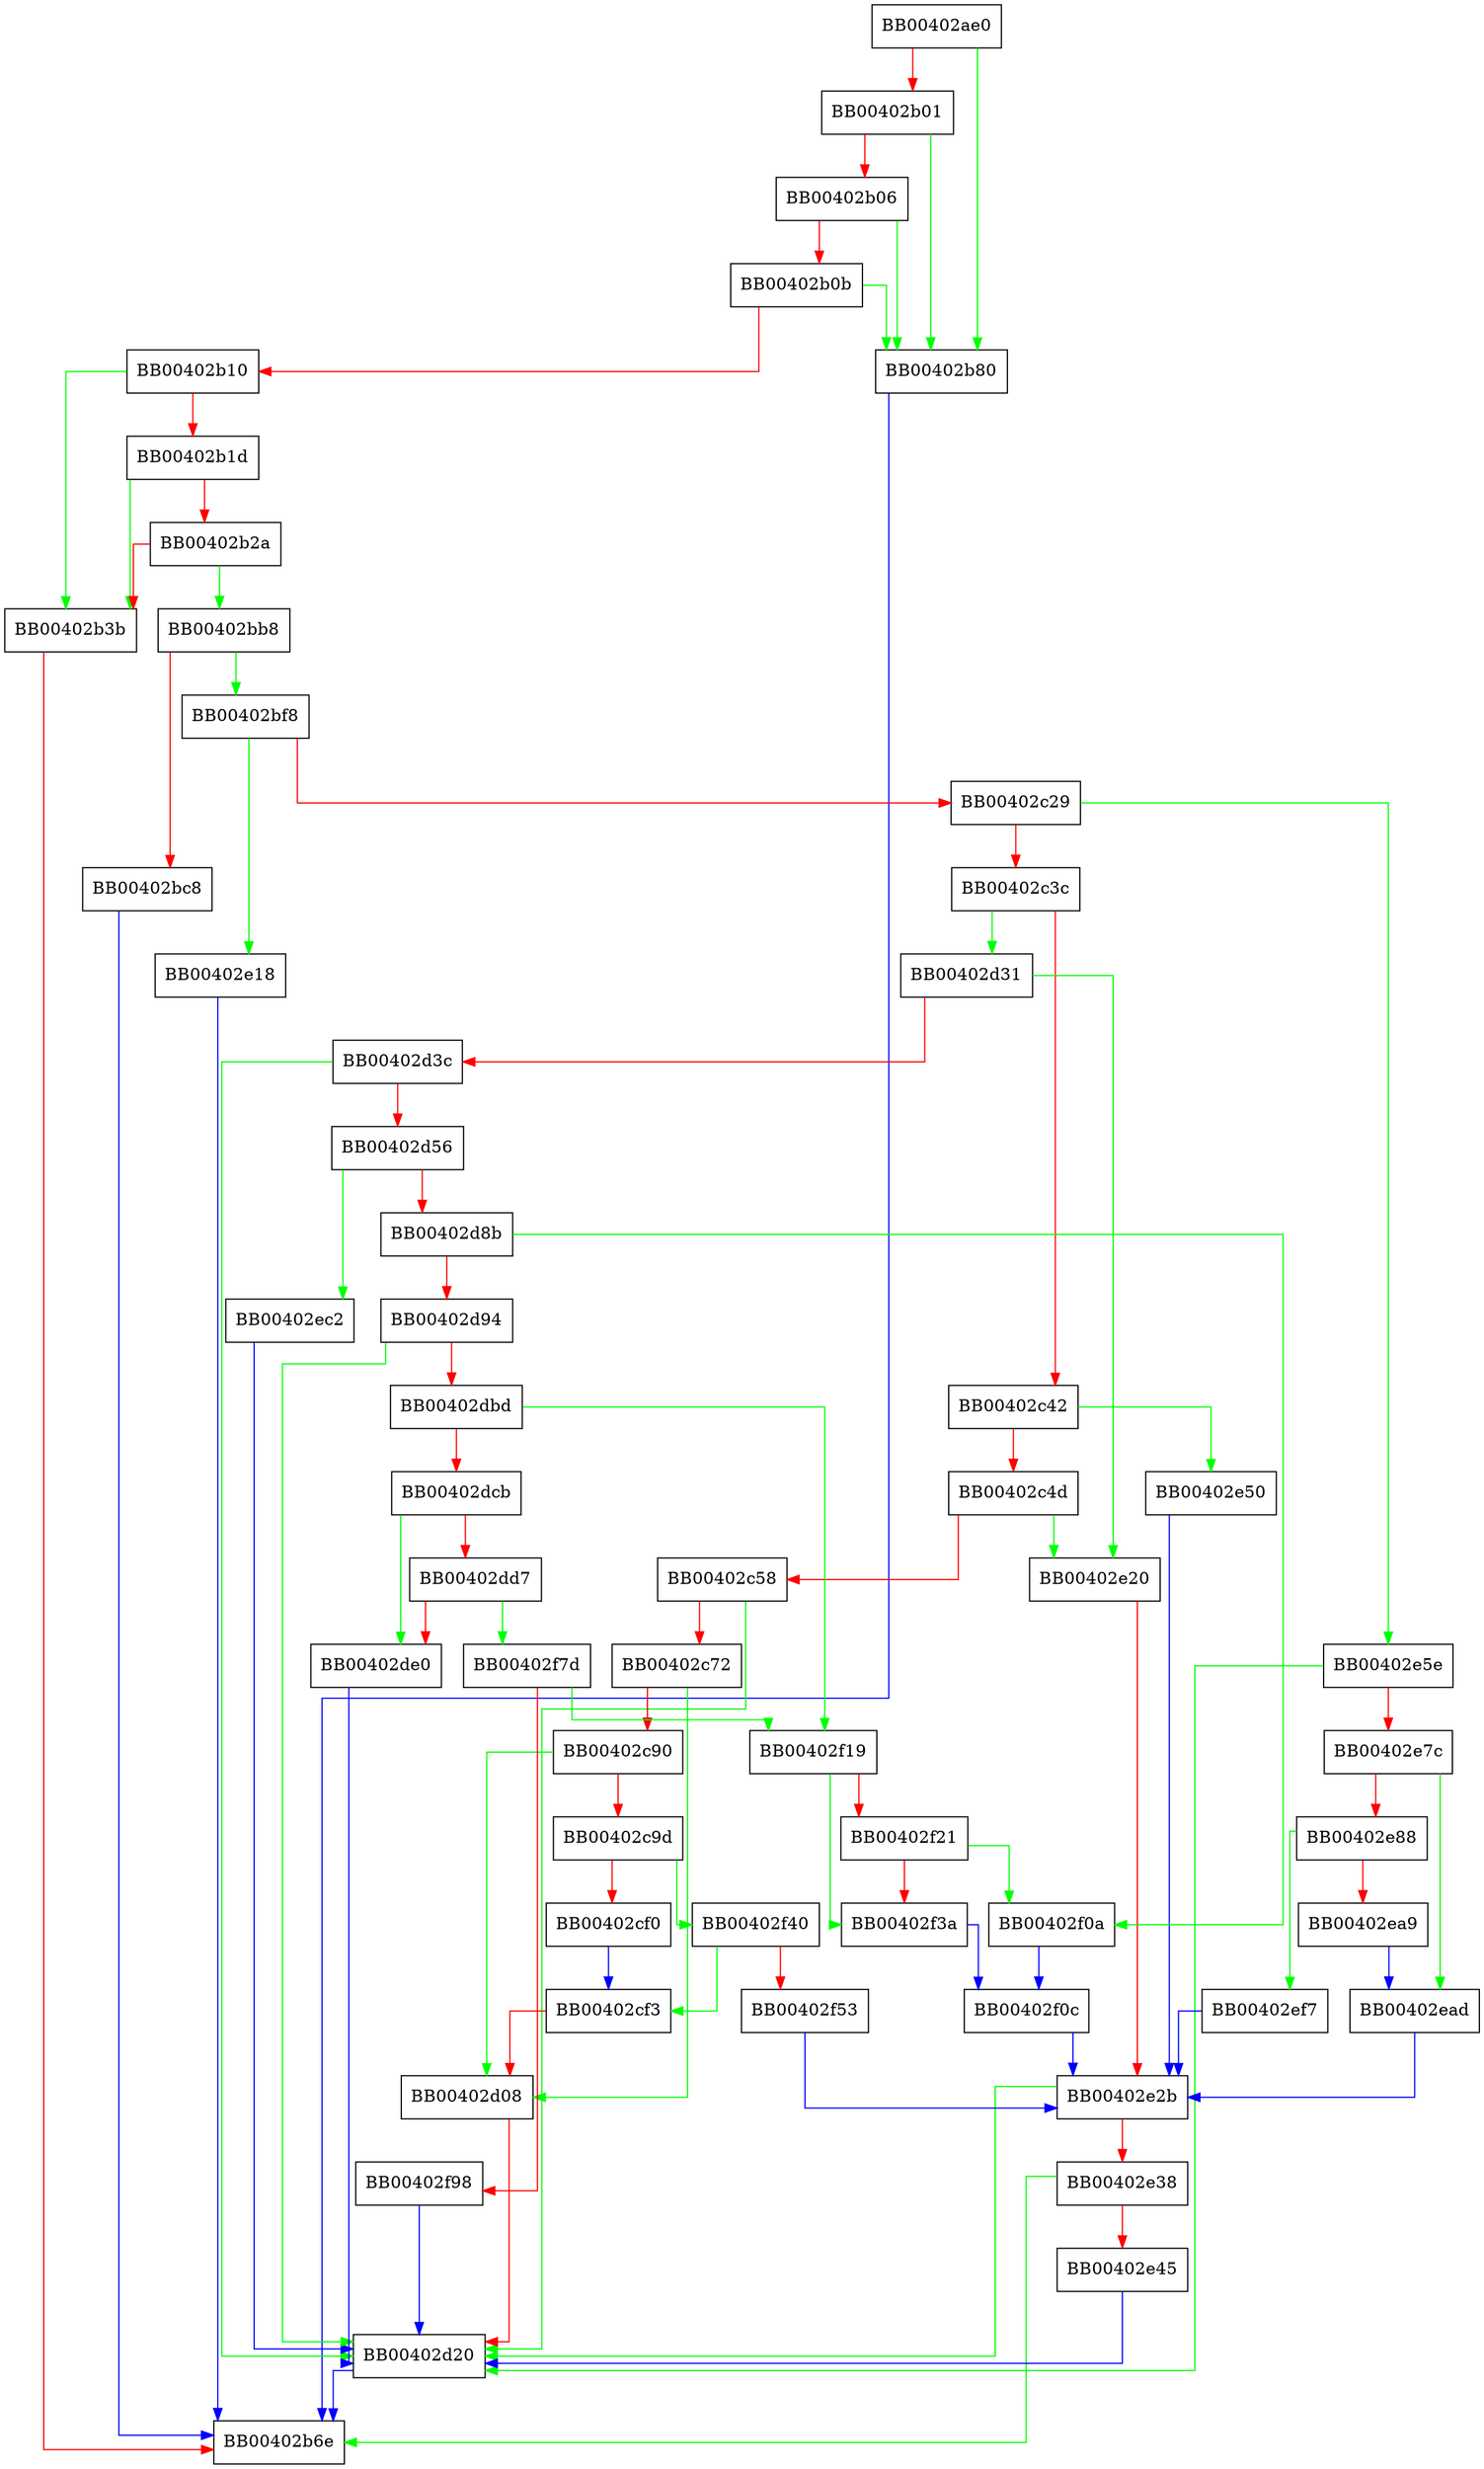 digraph process_genm {
  node [shape="box"];
  graph [splines=ortho];
  BB00402ae0 -> BB00402b80 [color="green"];
  BB00402ae0 -> BB00402b01 [color="red"];
  BB00402b01 -> BB00402b80 [color="green"];
  BB00402b01 -> BB00402b06 [color="red"];
  BB00402b06 -> BB00402b80 [color="green"];
  BB00402b06 -> BB00402b0b [color="red"];
  BB00402b0b -> BB00402b80 [color="green"];
  BB00402b0b -> BB00402b10 [color="red"];
  BB00402b10 -> BB00402b3b [color="green"];
  BB00402b10 -> BB00402b1d [color="red"];
  BB00402b1d -> BB00402b3b [color="green"];
  BB00402b1d -> BB00402b2a [color="red"];
  BB00402b2a -> BB00402bb8 [color="green"];
  BB00402b2a -> BB00402b3b [color="red"];
  BB00402b3b -> BB00402b6e [color="red"];
  BB00402b80 -> BB00402b6e [color="blue"];
  BB00402bb8 -> BB00402bf8 [color="green"];
  BB00402bb8 -> BB00402bc8 [color="red"];
  BB00402bc8 -> BB00402b6e [color="blue"];
  BB00402bf8 -> BB00402e18 [color="green"];
  BB00402bf8 -> BB00402c29 [color="red"];
  BB00402c29 -> BB00402e5e [color="green"];
  BB00402c29 -> BB00402c3c [color="red"];
  BB00402c3c -> BB00402d31 [color="green"];
  BB00402c3c -> BB00402c42 [color="red"];
  BB00402c42 -> BB00402e50 [color="green"];
  BB00402c42 -> BB00402c4d [color="red"];
  BB00402c4d -> BB00402e20 [color="green"];
  BB00402c4d -> BB00402c58 [color="red"];
  BB00402c58 -> BB00402d20 [color="green"];
  BB00402c58 -> BB00402c72 [color="red"];
  BB00402c72 -> BB00402d08 [color="green"];
  BB00402c72 -> BB00402c90 [color="red"];
  BB00402c90 -> BB00402d08 [color="green"];
  BB00402c90 -> BB00402c9d [color="red"];
  BB00402c9d -> BB00402f40 [color="green"];
  BB00402c9d -> BB00402cf0 [color="red"];
  BB00402cf0 -> BB00402cf3 [color="blue"];
  BB00402cf3 -> BB00402d08 [color="red"];
  BB00402d08 -> BB00402d20 [color="red"];
  BB00402d20 -> BB00402b6e [color="blue"];
  BB00402d31 -> BB00402e20 [color="green"];
  BB00402d31 -> BB00402d3c [color="red"];
  BB00402d3c -> BB00402d20 [color="green"];
  BB00402d3c -> BB00402d56 [color="red"];
  BB00402d56 -> BB00402ec2 [color="green"];
  BB00402d56 -> BB00402d8b [color="red"];
  BB00402d8b -> BB00402f0a [color="green"];
  BB00402d8b -> BB00402d94 [color="red"];
  BB00402d94 -> BB00402d20 [color="green"];
  BB00402d94 -> BB00402dbd [color="red"];
  BB00402dbd -> BB00402f19 [color="green"];
  BB00402dbd -> BB00402dcb [color="red"];
  BB00402dcb -> BB00402de0 [color="green"];
  BB00402dcb -> BB00402dd7 [color="red"];
  BB00402dd7 -> BB00402f7d [color="green"];
  BB00402dd7 -> BB00402de0 [color="red"];
  BB00402de0 -> BB00402d20 [color="blue"];
  BB00402e18 -> BB00402b6e [color="blue"];
  BB00402e20 -> BB00402e2b [color="red"];
  BB00402e2b -> BB00402d20 [color="green"];
  BB00402e2b -> BB00402e38 [color="red"];
  BB00402e38 -> BB00402b6e [color="green"];
  BB00402e38 -> BB00402e45 [color="red"];
  BB00402e45 -> BB00402d20 [color="blue"];
  BB00402e50 -> BB00402e2b [color="blue"];
  BB00402e5e -> BB00402d20 [color="green"];
  BB00402e5e -> BB00402e7c [color="red"];
  BB00402e7c -> BB00402ead [color="green"];
  BB00402e7c -> BB00402e88 [color="red"];
  BB00402e88 -> BB00402ef7 [color="green"];
  BB00402e88 -> BB00402ea9 [color="red"];
  BB00402ea9 -> BB00402ead [color="blue"];
  BB00402ead -> BB00402e2b [color="blue"];
  BB00402ec2 -> BB00402d20 [color="blue"];
  BB00402ef7 -> BB00402e2b [color="blue"];
  BB00402f0a -> BB00402f0c [color="blue"];
  BB00402f0c -> BB00402e2b [color="blue"];
  BB00402f19 -> BB00402f3a [color="green"];
  BB00402f19 -> BB00402f21 [color="red"];
  BB00402f21 -> BB00402f0a [color="green"];
  BB00402f21 -> BB00402f3a [color="red"];
  BB00402f3a -> BB00402f0c [color="blue"];
  BB00402f40 -> BB00402cf3 [color="green"];
  BB00402f40 -> BB00402f53 [color="red"];
  BB00402f53 -> BB00402e2b [color="blue"];
  BB00402f7d -> BB00402f19 [color="green"];
  BB00402f7d -> BB00402f98 [color="red"];
  BB00402f98 -> BB00402d20 [color="blue"];
}